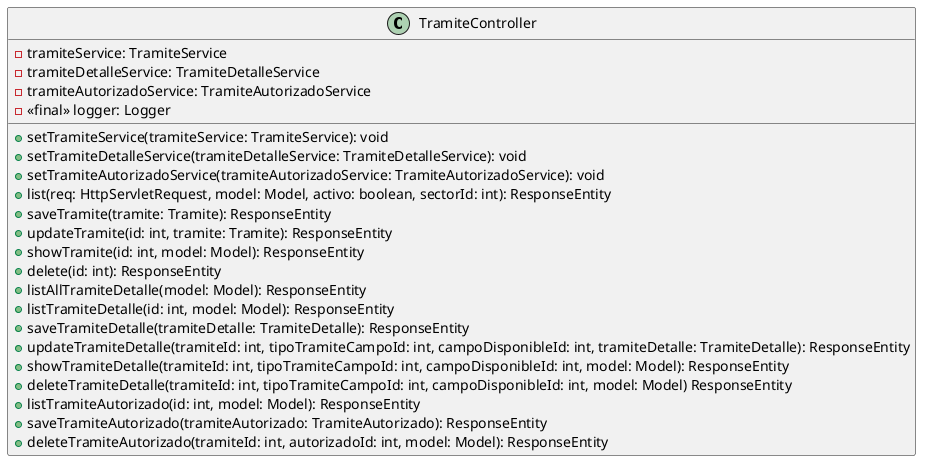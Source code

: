 @startuml TramiteController
class TramiteController {
 - tramiteService: TramiteService
 - tramiteDetalleService: TramiteDetalleService
 - tramiteAutorizadoService: TramiteAutorizadoService
 - <<final>> logger: Logger
 + setTramiteService(tramiteService: TramiteService): void
 + setTramiteDetalleService(tramiteDetalleService: TramiteDetalleService): void
 + setTramiteAutorizadoService(tramiteAutorizadoService: TramiteAutorizadoService): void
 + list(req: HttpServletRequest, model: Model, activo: boolean, sectorId: int): ResponseEntity
 + saveTramite(tramite: Tramite): ResponseEntity
 + updateTramite(id: int, tramite: Tramite): ResponseEntity
 + showTramite(id: int, model: Model): ResponseEntity
 + delete(id: int): ResponseEntity
 + listAllTramiteDetalle(model: Model): ResponseEntity
 + listTramiteDetalle(id: int, model: Model): ResponseEntity
 + saveTramiteDetalle(tramiteDetalle: TramiteDetalle): ResponseEntity
 + updateTramiteDetalle(tramiteId: int, tipoTramiteCampoId: int, campoDisponibleId: int, tramiteDetalle: TramiteDetalle): ResponseEntity
 + showTramiteDetalle(tramiteId: int, tipoTramiteCampoId: int, campoDisponibleId: int, model: Model): ResponseEntity
 + deleteTramiteDetalle(tramiteId: int, tipoTramiteCampoId: int, campoDisponibleId: int, model: Model) ResponseEntity
 + listTramiteAutorizado(id: int, model: Model): ResponseEntity
 + saveTramiteAutorizado(tramiteAutorizado: TramiteAutorizado): ResponseEntity
 + deleteTramiteAutorizado(tramiteId: int, autorizadoId: int, model: Model): ResponseEntity
}
@enduml